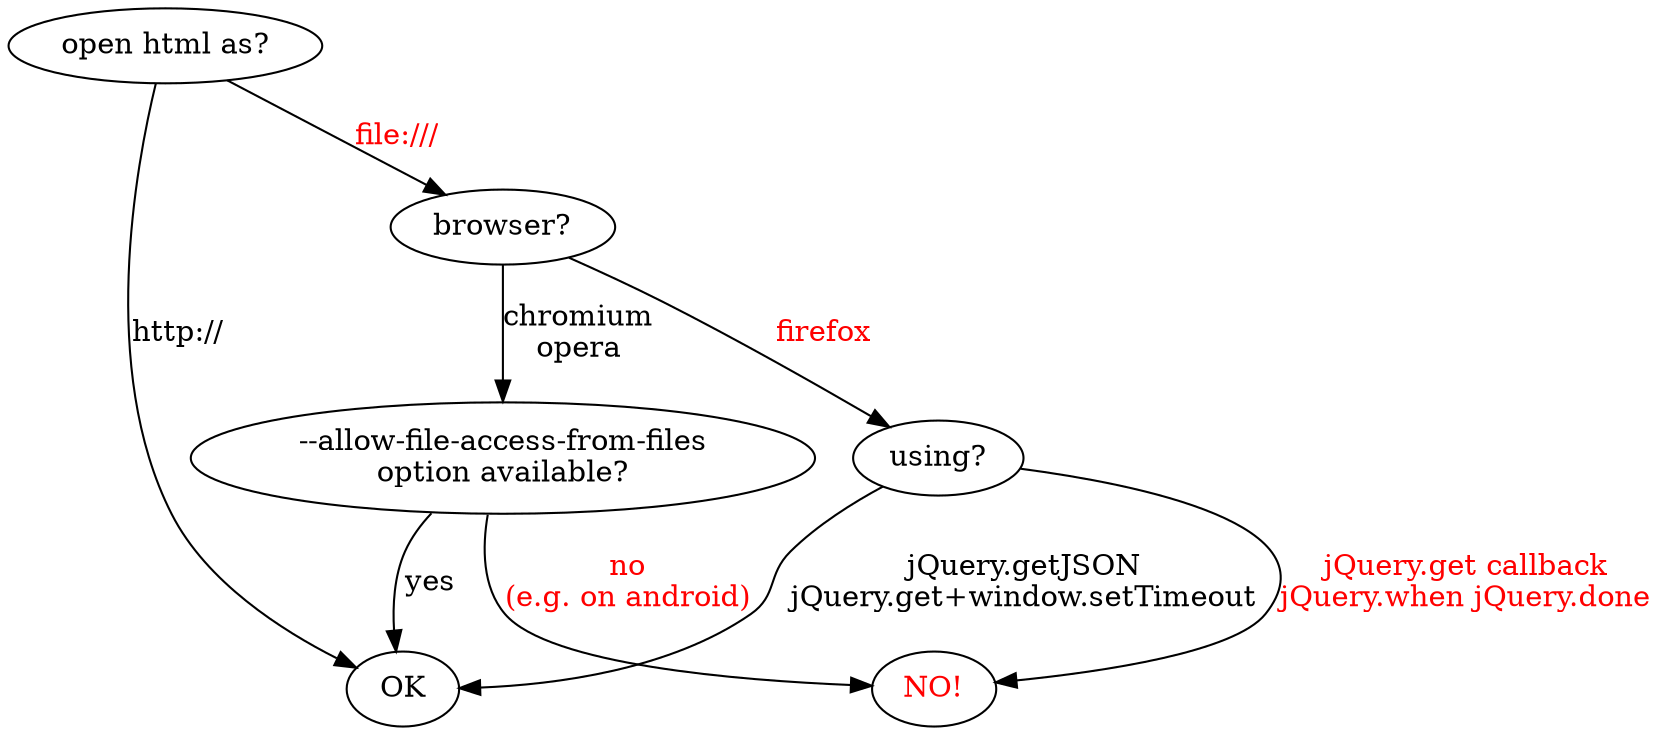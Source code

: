 // dot -Tsvg readLocal.dot > readLocal.svg
digraph "reading local file using jQuery.get" {

    overlap = scale;
    // rankdir=LR;

    ok [ label="OK" ];
    html [ label="open html as?" ];
    browser [ label="browser?" ];
    chromium [ label="--allow-file-access-from-files\noption available?" ];
    using [ label="using?" ];
    no [ label="NO!"; fontcolor="red" ];

    html -> ok [ label="http://" ];
    html -> browser [ label="file:///"; fontcolor="red" ];
    browser -> chromium [ label="chromium\nopera" ];
    chromium -> ok [ label="yes" ];
    chromium -> no [ label="no\n(e.g. on android)"; fontcolor="red" ];
    browser -> using [ label="firefox"; fontcolor="red" ];
    using -> ok [ label="jQuery.getJSON\njQuery.get+window.setTimeout" ];
    using -> no [ label="jQuery.get callback\njQuery.when jQuery.done"; fontcolor="red" ];
}

